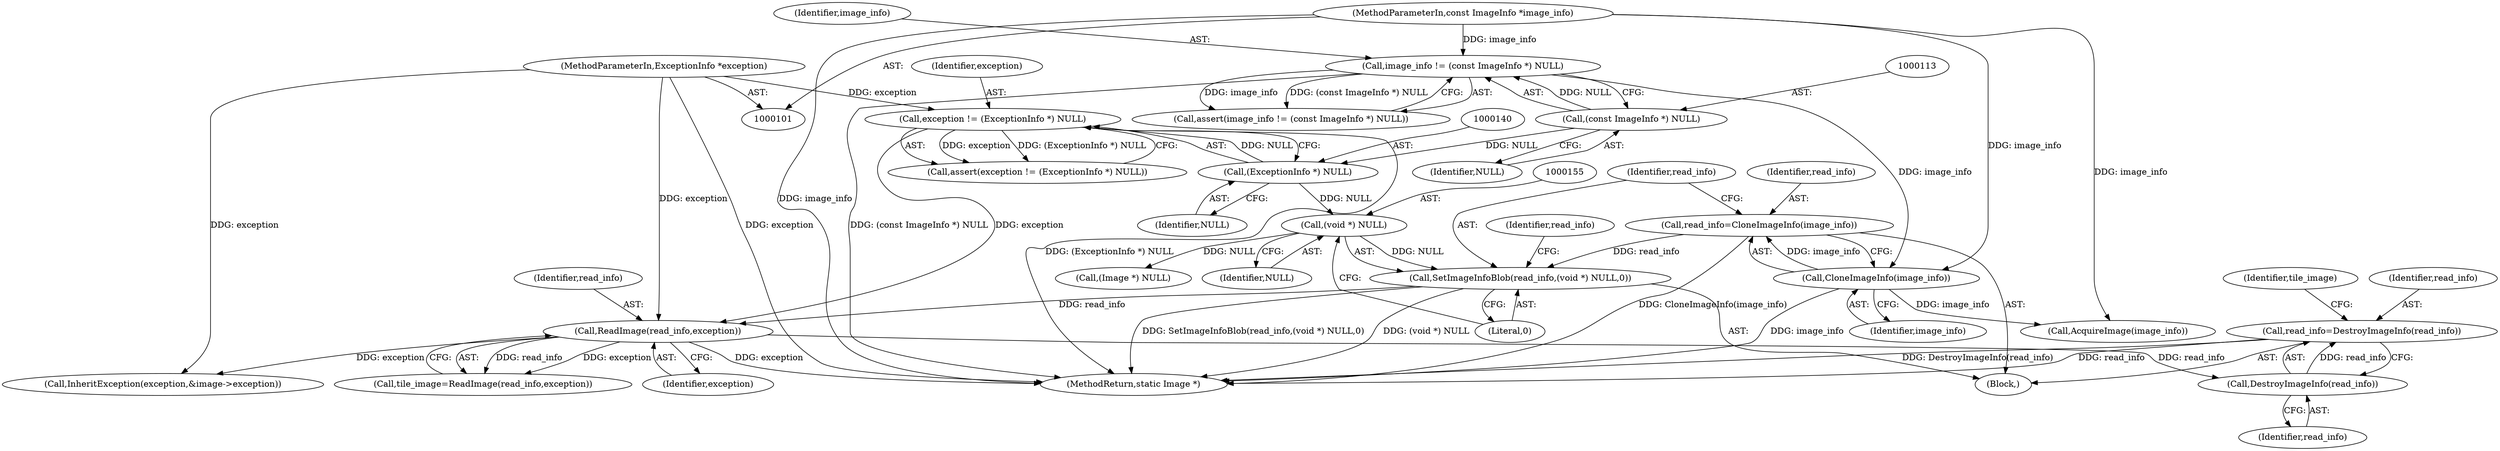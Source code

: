 digraph "0_ImageMagick_f6e9d0d9955e85bdd7540b251cd50d598dacc5e6_63@API" {
"1000169" [label="(Call,read_info=DestroyImageInfo(read_info))"];
"1000171" [label="(Call,DestroyImageInfo(read_info))"];
"1000166" [label="(Call,ReadImage(read_info,exception))"];
"1000152" [label="(Call,SetImageInfoBlob(read_info,(void *) NULL,0))"];
"1000148" [label="(Call,read_info=CloneImageInfo(image_info))"];
"1000150" [label="(Call,CloneImageInfo(image_info))"];
"1000110" [label="(Call,image_info != (const ImageInfo *) NULL)"];
"1000102" [label="(MethodParameterIn,const ImageInfo *image_info)"];
"1000112" [label="(Call,(const ImageInfo *) NULL)"];
"1000154" [label="(Call,(void *) NULL)"];
"1000139" [label="(Call,(ExceptionInfo *) NULL)"];
"1000137" [label="(Call,exception != (ExceptionInfo *) NULL)"];
"1000103" [label="(MethodParameterIn,ExceptionInfo *exception)"];
"1000138" [label="(Identifier,exception)"];
"1000104" [label="(Block,)"];
"1000153" [label="(Identifier,read_info)"];
"1000110" [label="(Call,image_info != (const ImageInfo *) NULL)"];
"1000185" [label="(Call,AcquireImage(image_info))"];
"1000157" [label="(Literal,0)"];
"1000151" [label="(Identifier,image_info)"];
"1000148" [label="(Call,read_info=CloneImageInfo(image_info))"];
"1000172" [label="(Identifier,read_info)"];
"1000114" [label="(Identifier,NULL)"];
"1000112" [label="(Call,(const ImageInfo *) NULL)"];
"1000103" [label="(MethodParameterIn,ExceptionInfo *exception)"];
"1000164" [label="(Call,tile_image=ReadImage(read_info,exception))"];
"1000168" [label="(Identifier,exception)"];
"1000171" [label="(Call,DestroyImageInfo(read_info))"];
"1000169" [label="(Call,read_info=DestroyImageInfo(read_info))"];
"1000175" [label="(Identifier,tile_image)"];
"1000176" [label="(Call,(Image *) NULL)"];
"1000161" [label="(Identifier,read_info)"];
"1000137" [label="(Call,exception != (ExceptionInfo *) NULL)"];
"1000150" [label="(Call,CloneImageInfo(image_info))"];
"1000156" [label="(Identifier,NULL)"];
"1000111" [label="(Identifier,image_info)"];
"1000102" [label="(MethodParameterIn,const ImageInfo *image_info)"];
"1000136" [label="(Call,assert(exception != (ExceptionInfo *) NULL))"];
"1000149" [label="(Identifier,read_info)"];
"1000139" [label="(Call,(ExceptionInfo *) NULL)"];
"1000217" [label="(Call,InheritException(exception,&image->exception))"];
"1000109" [label="(Call,assert(image_info != (const ImageInfo *) NULL))"];
"1000154" [label="(Call,(void *) NULL)"];
"1000166" [label="(Call,ReadImage(read_info,exception))"];
"1000152" [label="(Call,SetImageInfoBlob(read_info,(void *) NULL,0))"];
"1000141" [label="(Identifier,NULL)"];
"1000316" [label="(MethodReturn,static Image *)"];
"1000170" [label="(Identifier,read_info)"];
"1000167" [label="(Identifier,read_info)"];
"1000169" -> "1000104"  [label="AST: "];
"1000169" -> "1000171"  [label="CFG: "];
"1000170" -> "1000169"  [label="AST: "];
"1000171" -> "1000169"  [label="AST: "];
"1000175" -> "1000169"  [label="CFG: "];
"1000169" -> "1000316"  [label="DDG: DestroyImageInfo(read_info)"];
"1000169" -> "1000316"  [label="DDG: read_info"];
"1000171" -> "1000169"  [label="DDG: read_info"];
"1000171" -> "1000172"  [label="CFG: "];
"1000172" -> "1000171"  [label="AST: "];
"1000166" -> "1000171"  [label="DDG: read_info"];
"1000166" -> "1000164"  [label="AST: "];
"1000166" -> "1000168"  [label="CFG: "];
"1000167" -> "1000166"  [label="AST: "];
"1000168" -> "1000166"  [label="AST: "];
"1000164" -> "1000166"  [label="CFG: "];
"1000166" -> "1000316"  [label="DDG: exception"];
"1000166" -> "1000164"  [label="DDG: read_info"];
"1000166" -> "1000164"  [label="DDG: exception"];
"1000152" -> "1000166"  [label="DDG: read_info"];
"1000137" -> "1000166"  [label="DDG: exception"];
"1000103" -> "1000166"  [label="DDG: exception"];
"1000166" -> "1000217"  [label="DDG: exception"];
"1000152" -> "1000104"  [label="AST: "];
"1000152" -> "1000157"  [label="CFG: "];
"1000153" -> "1000152"  [label="AST: "];
"1000154" -> "1000152"  [label="AST: "];
"1000157" -> "1000152"  [label="AST: "];
"1000161" -> "1000152"  [label="CFG: "];
"1000152" -> "1000316"  [label="DDG: SetImageInfoBlob(read_info,(void *) NULL,0)"];
"1000152" -> "1000316"  [label="DDG: (void *) NULL"];
"1000148" -> "1000152"  [label="DDG: read_info"];
"1000154" -> "1000152"  [label="DDG: NULL"];
"1000148" -> "1000104"  [label="AST: "];
"1000148" -> "1000150"  [label="CFG: "];
"1000149" -> "1000148"  [label="AST: "];
"1000150" -> "1000148"  [label="AST: "];
"1000153" -> "1000148"  [label="CFG: "];
"1000148" -> "1000316"  [label="DDG: CloneImageInfo(image_info)"];
"1000150" -> "1000148"  [label="DDG: image_info"];
"1000150" -> "1000151"  [label="CFG: "];
"1000151" -> "1000150"  [label="AST: "];
"1000150" -> "1000316"  [label="DDG: image_info"];
"1000110" -> "1000150"  [label="DDG: image_info"];
"1000102" -> "1000150"  [label="DDG: image_info"];
"1000150" -> "1000185"  [label="DDG: image_info"];
"1000110" -> "1000109"  [label="AST: "];
"1000110" -> "1000112"  [label="CFG: "];
"1000111" -> "1000110"  [label="AST: "];
"1000112" -> "1000110"  [label="AST: "];
"1000109" -> "1000110"  [label="CFG: "];
"1000110" -> "1000316"  [label="DDG: (const ImageInfo *) NULL"];
"1000110" -> "1000109"  [label="DDG: image_info"];
"1000110" -> "1000109"  [label="DDG: (const ImageInfo *) NULL"];
"1000102" -> "1000110"  [label="DDG: image_info"];
"1000112" -> "1000110"  [label="DDG: NULL"];
"1000102" -> "1000101"  [label="AST: "];
"1000102" -> "1000316"  [label="DDG: image_info"];
"1000102" -> "1000185"  [label="DDG: image_info"];
"1000112" -> "1000114"  [label="CFG: "];
"1000113" -> "1000112"  [label="AST: "];
"1000114" -> "1000112"  [label="AST: "];
"1000112" -> "1000139"  [label="DDG: NULL"];
"1000154" -> "1000156"  [label="CFG: "];
"1000155" -> "1000154"  [label="AST: "];
"1000156" -> "1000154"  [label="AST: "];
"1000157" -> "1000154"  [label="CFG: "];
"1000139" -> "1000154"  [label="DDG: NULL"];
"1000154" -> "1000176"  [label="DDG: NULL"];
"1000139" -> "1000137"  [label="AST: "];
"1000139" -> "1000141"  [label="CFG: "];
"1000140" -> "1000139"  [label="AST: "];
"1000141" -> "1000139"  [label="AST: "];
"1000137" -> "1000139"  [label="CFG: "];
"1000139" -> "1000137"  [label="DDG: NULL"];
"1000137" -> "1000136"  [label="AST: "];
"1000138" -> "1000137"  [label="AST: "];
"1000136" -> "1000137"  [label="CFG: "];
"1000137" -> "1000316"  [label="DDG: (ExceptionInfo *) NULL"];
"1000137" -> "1000136"  [label="DDG: exception"];
"1000137" -> "1000136"  [label="DDG: (ExceptionInfo *) NULL"];
"1000103" -> "1000137"  [label="DDG: exception"];
"1000103" -> "1000101"  [label="AST: "];
"1000103" -> "1000316"  [label="DDG: exception"];
"1000103" -> "1000217"  [label="DDG: exception"];
}
